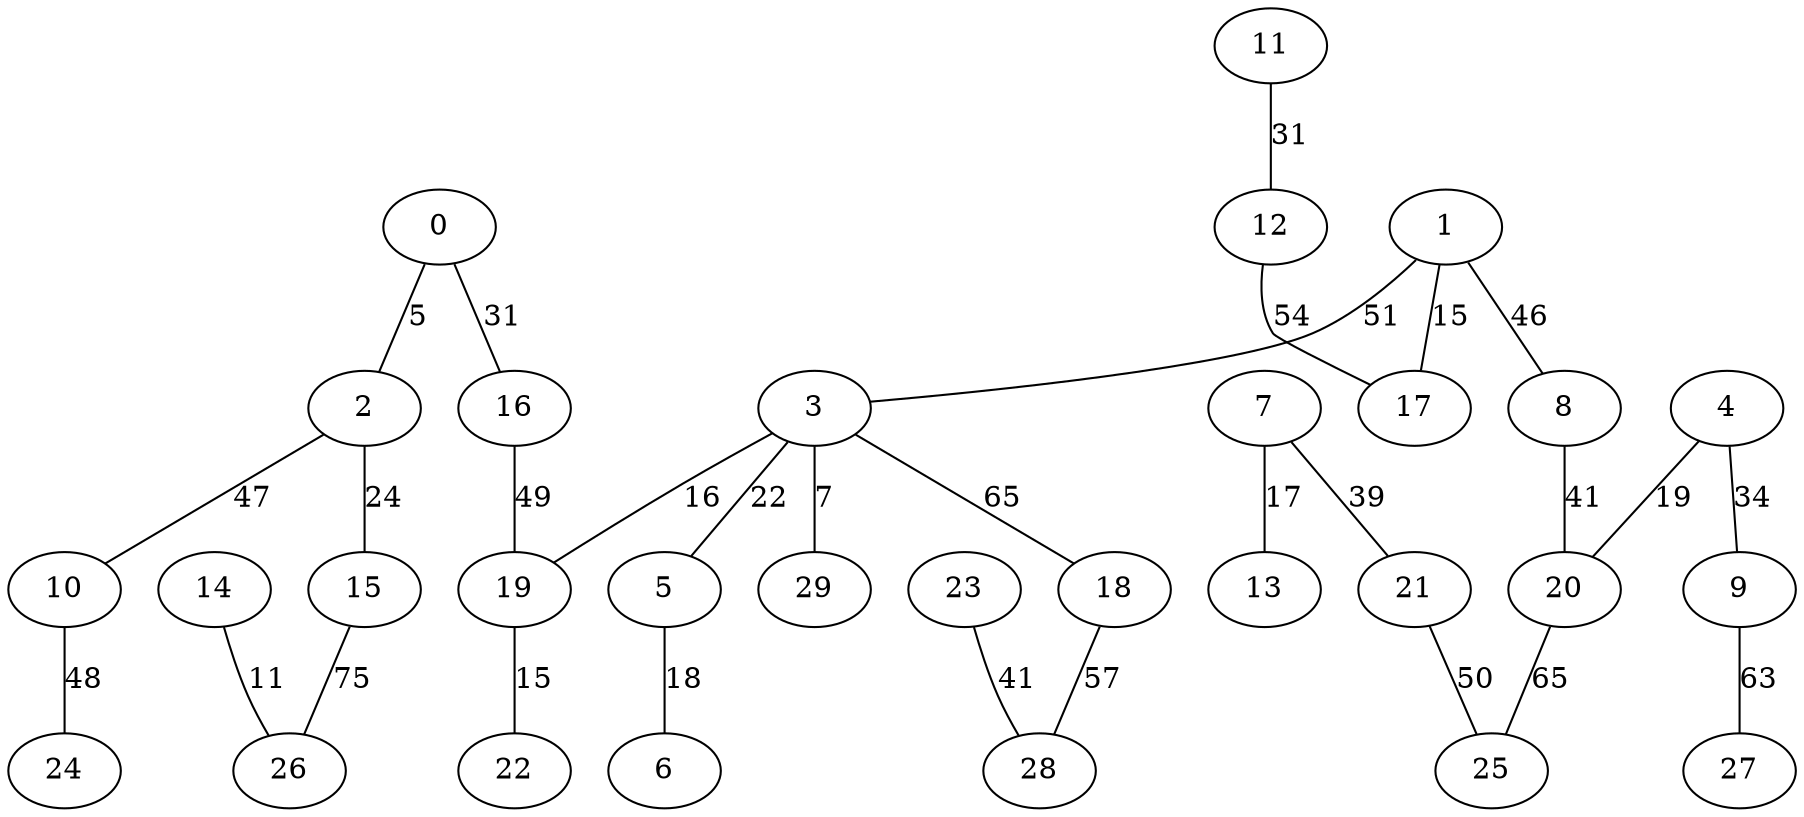 graph {
  0 -- 2 [label="5"];
  3 -- 29 [label="7"];
  14 -- 26 [label="11"];
  1 -- 17 [label="15"];
  19 -- 22 [label="15"];
  3 -- 19 [label="16"];
  7 -- 13 [label="17"];
  5 -- 6 [label="18"];
  4 -- 20 [label="19"];
  3 -- 5 [label="22"];
  2 -- 15 [label="24"];
  0 -- 16 [label="31"];
  11 -- 12 [label="31"];
  4 -- 9 [label="34"];
  7 -- 21 [label="39"];
  8 -- 20 [label="41"];
  23 -- 28 [label="41"];
  1 -- 8 [label="46"];
  2 -- 10 [label="47"];
  10 -- 24 [label="48"];
  16 -- 19 [label="49"];
  21 -- 25 [label="50"];
  1 -- 3 [label="51"];
  12 -- 17 [label="54"];
  18 -- 28 [label="57"];
  9 -- 27 [label="63"];
  3 -- 18 [label="65"];
  20 -- 25 [label="65"];
  15 -- 26 [label="75"];
}